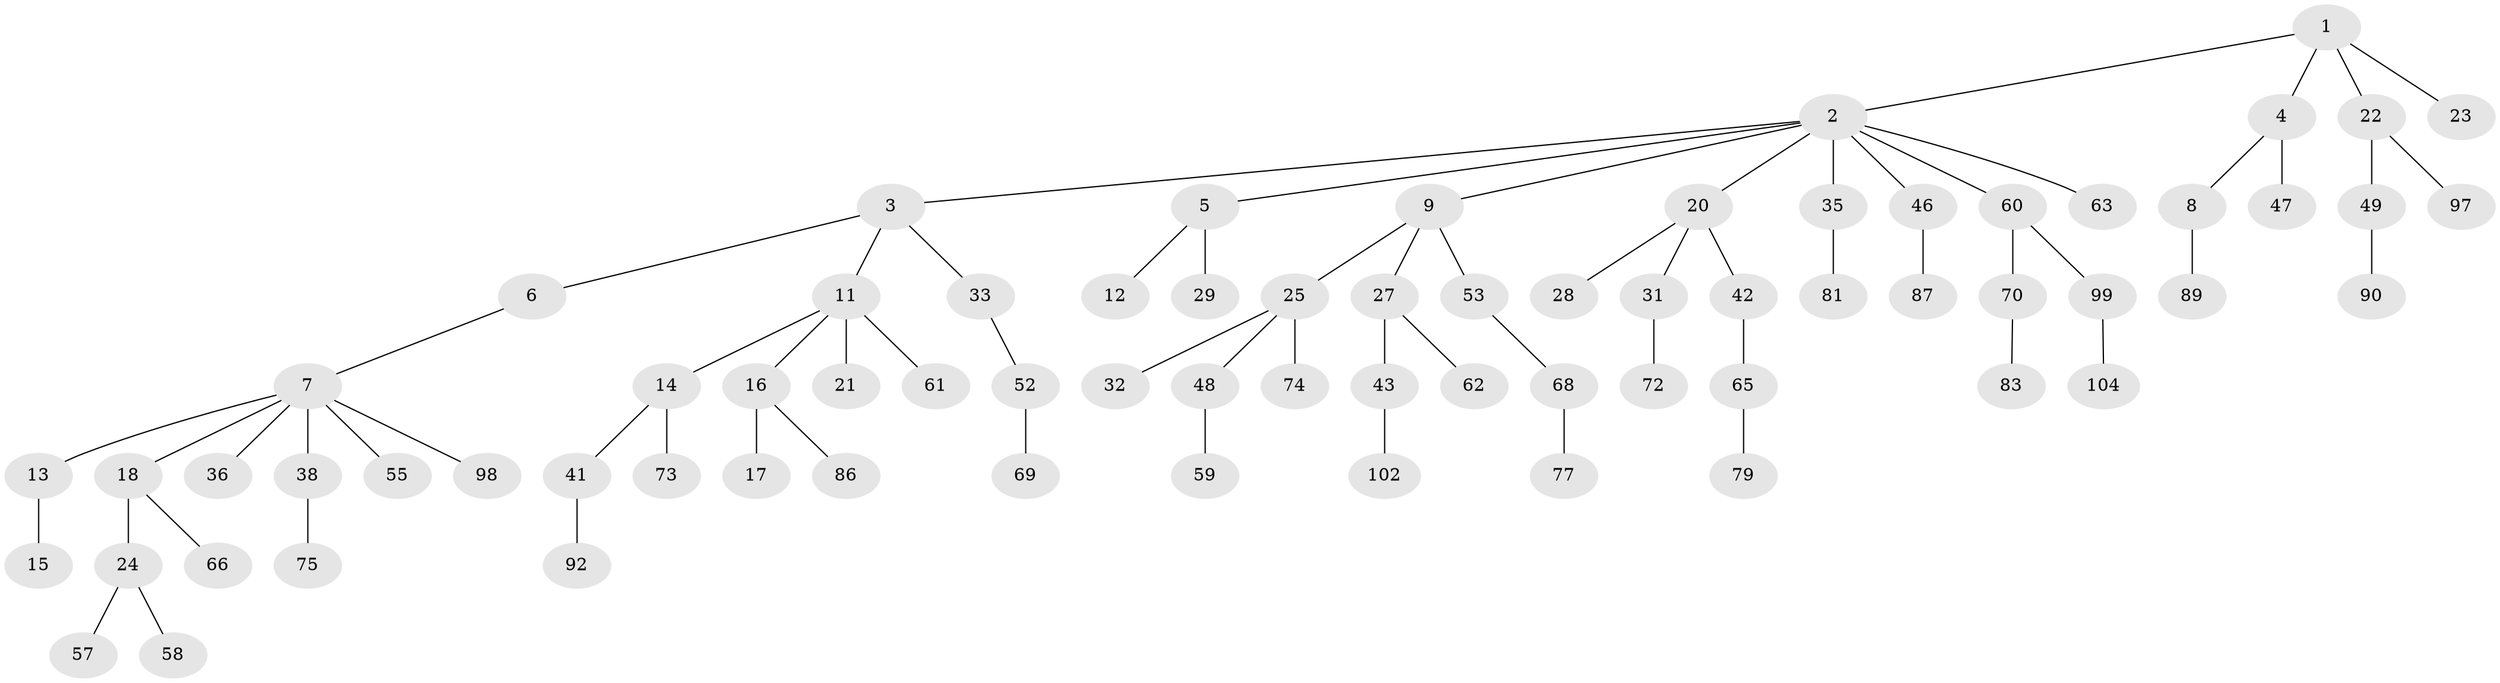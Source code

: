 // Generated by graph-tools (version 1.1) at 2025/52/02/27/25 19:52:11]
// undirected, 72 vertices, 71 edges
graph export_dot {
graph [start="1"]
  node [color=gray90,style=filled];
  1;
  2 [super="+26"];
  3;
  4 [super="+37"];
  5 [super="+54"];
  6;
  7 [super="+10"];
  8 [super="+34"];
  9 [super="+101"];
  11 [super="+19"];
  12;
  13;
  14 [super="+85"];
  15;
  16 [super="+45"];
  17 [super="+39"];
  18 [super="+71"];
  20 [super="+64"];
  21;
  22 [super="+95"];
  23;
  24 [super="+44"];
  25 [super="+30"];
  27 [super="+51"];
  28;
  29 [super="+100"];
  31;
  32;
  33 [super="+40"];
  35 [super="+93"];
  36;
  38 [super="+50"];
  41;
  42 [super="+76"];
  43;
  46 [super="+78"];
  47;
  48;
  49;
  52 [super="+56"];
  53 [super="+67"];
  55 [super="+88"];
  57;
  58;
  59;
  60;
  61;
  62 [super="+80"];
  63;
  65 [super="+96"];
  66 [super="+94"];
  68;
  69 [super="+103"];
  70 [super="+82"];
  72 [super="+91"];
  73;
  74;
  75;
  77;
  79 [super="+84"];
  81;
  83;
  86;
  87;
  89;
  90;
  92;
  97;
  98;
  99;
  102;
  104;
  1 -- 2;
  1 -- 4;
  1 -- 22;
  1 -- 23;
  2 -- 3;
  2 -- 5;
  2 -- 9;
  2 -- 20;
  2 -- 35;
  2 -- 60;
  2 -- 46;
  2 -- 63;
  3 -- 6;
  3 -- 11;
  3 -- 33;
  4 -- 8;
  4 -- 47;
  5 -- 12;
  5 -- 29;
  6 -- 7;
  7 -- 13;
  7 -- 18;
  7 -- 36;
  7 -- 55;
  7 -- 98;
  7 -- 38;
  8 -- 89;
  9 -- 25;
  9 -- 27;
  9 -- 53;
  11 -- 14;
  11 -- 16;
  11 -- 21;
  11 -- 61;
  13 -- 15;
  14 -- 41;
  14 -- 73;
  16 -- 17;
  16 -- 86;
  18 -- 24;
  18 -- 66;
  20 -- 28;
  20 -- 31;
  20 -- 42;
  22 -- 49;
  22 -- 97;
  24 -- 57;
  24 -- 58;
  25 -- 48;
  25 -- 32;
  25 -- 74;
  27 -- 43;
  27 -- 62;
  31 -- 72;
  33 -- 52;
  35 -- 81;
  38 -- 75;
  41 -- 92;
  42 -- 65;
  43 -- 102;
  46 -- 87;
  48 -- 59;
  49 -- 90;
  52 -- 69;
  53 -- 68;
  60 -- 70;
  60 -- 99;
  65 -- 79;
  68 -- 77;
  70 -- 83;
  99 -- 104;
}
